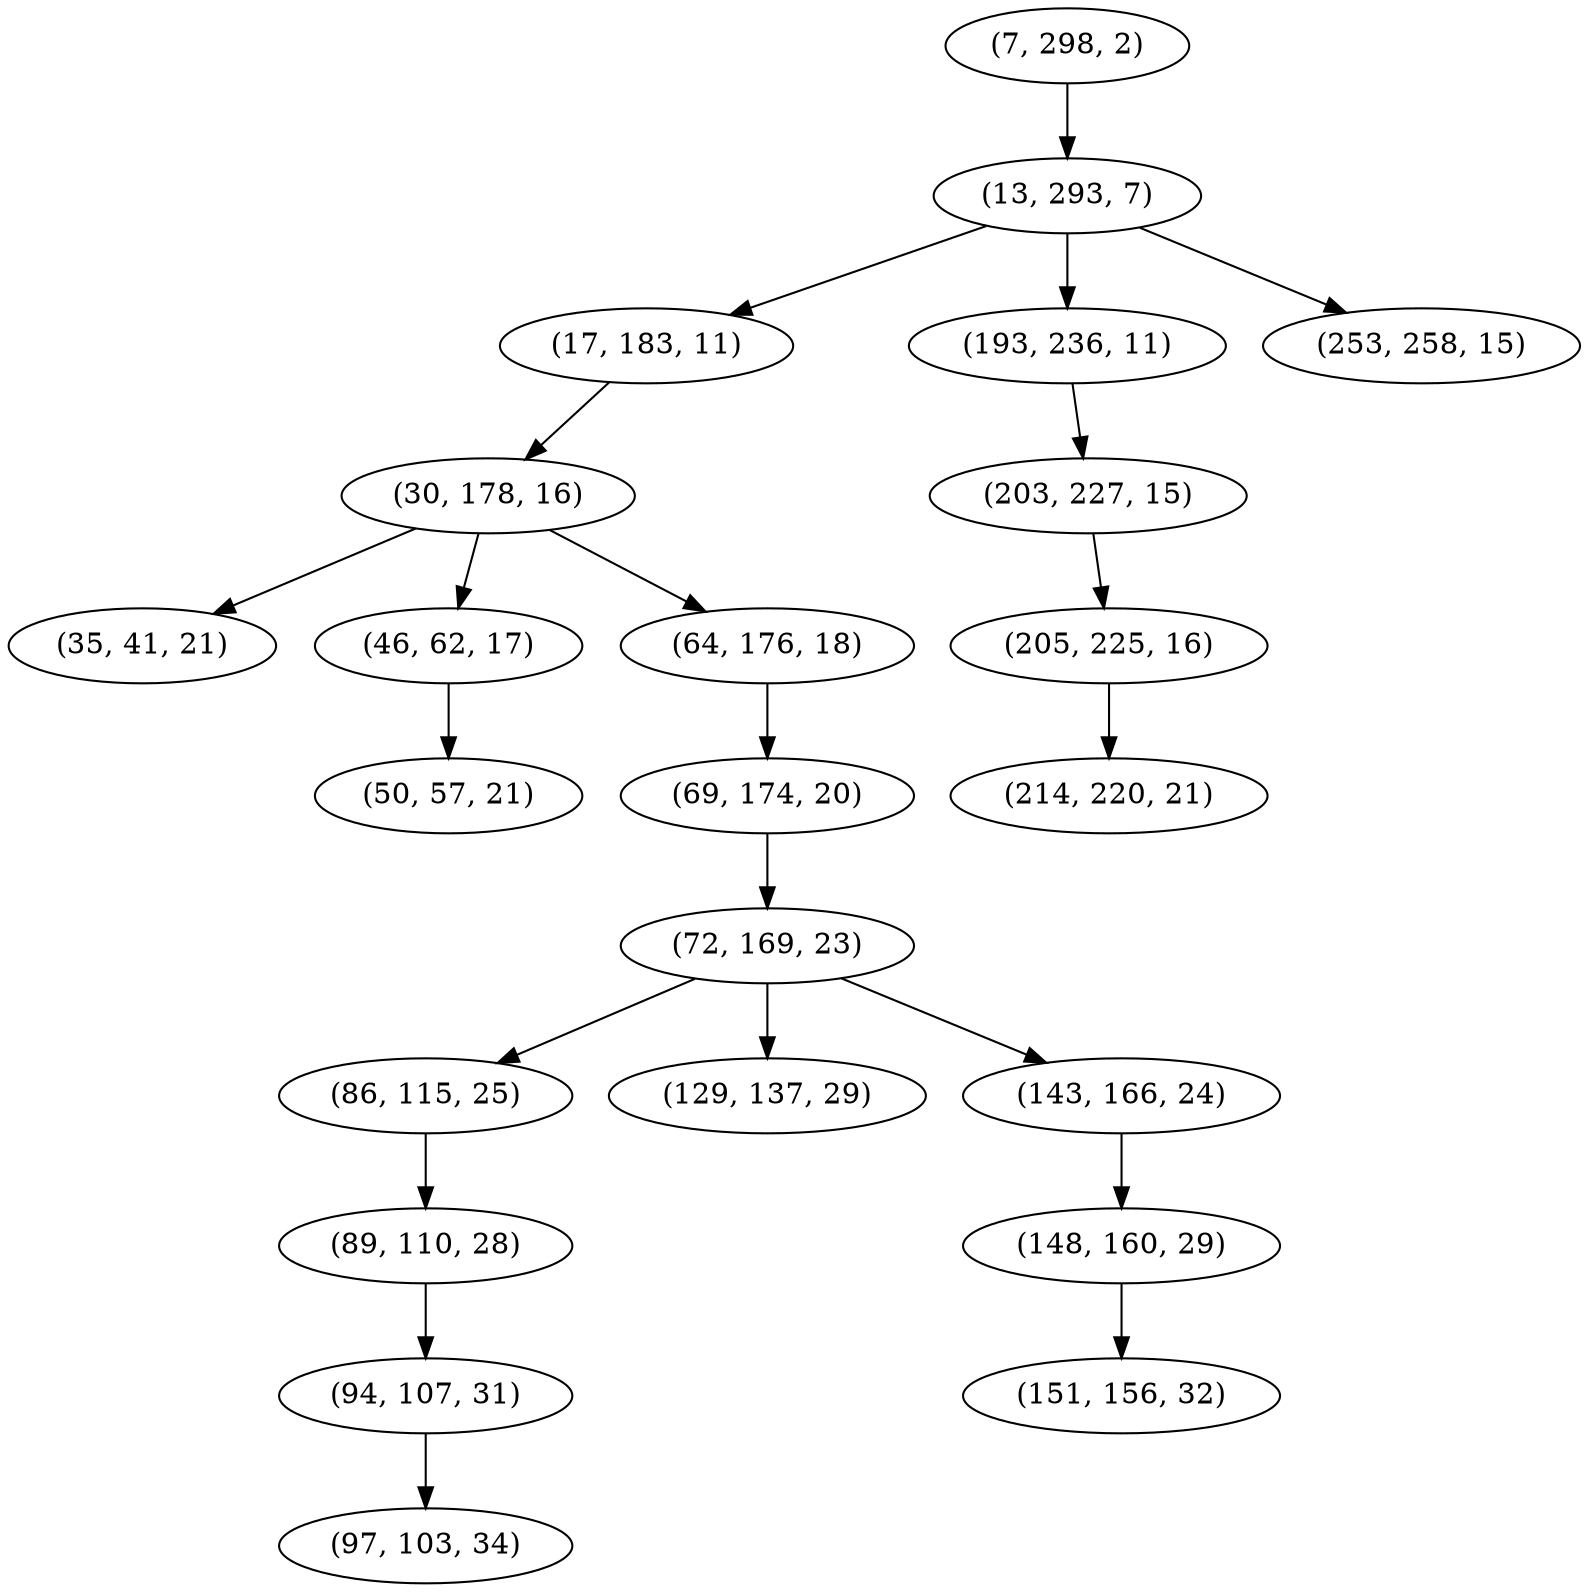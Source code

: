 digraph tree {
    "(7, 298, 2)";
    "(13, 293, 7)";
    "(17, 183, 11)";
    "(30, 178, 16)";
    "(35, 41, 21)";
    "(46, 62, 17)";
    "(50, 57, 21)";
    "(64, 176, 18)";
    "(69, 174, 20)";
    "(72, 169, 23)";
    "(86, 115, 25)";
    "(89, 110, 28)";
    "(94, 107, 31)";
    "(97, 103, 34)";
    "(129, 137, 29)";
    "(143, 166, 24)";
    "(148, 160, 29)";
    "(151, 156, 32)";
    "(193, 236, 11)";
    "(203, 227, 15)";
    "(205, 225, 16)";
    "(214, 220, 21)";
    "(253, 258, 15)";
    "(7, 298, 2)" -> "(13, 293, 7)";
    "(13, 293, 7)" -> "(17, 183, 11)";
    "(13, 293, 7)" -> "(193, 236, 11)";
    "(13, 293, 7)" -> "(253, 258, 15)";
    "(17, 183, 11)" -> "(30, 178, 16)";
    "(30, 178, 16)" -> "(35, 41, 21)";
    "(30, 178, 16)" -> "(46, 62, 17)";
    "(30, 178, 16)" -> "(64, 176, 18)";
    "(46, 62, 17)" -> "(50, 57, 21)";
    "(64, 176, 18)" -> "(69, 174, 20)";
    "(69, 174, 20)" -> "(72, 169, 23)";
    "(72, 169, 23)" -> "(86, 115, 25)";
    "(72, 169, 23)" -> "(129, 137, 29)";
    "(72, 169, 23)" -> "(143, 166, 24)";
    "(86, 115, 25)" -> "(89, 110, 28)";
    "(89, 110, 28)" -> "(94, 107, 31)";
    "(94, 107, 31)" -> "(97, 103, 34)";
    "(143, 166, 24)" -> "(148, 160, 29)";
    "(148, 160, 29)" -> "(151, 156, 32)";
    "(193, 236, 11)" -> "(203, 227, 15)";
    "(203, 227, 15)" -> "(205, 225, 16)";
    "(205, 225, 16)" -> "(214, 220, 21)";
}
